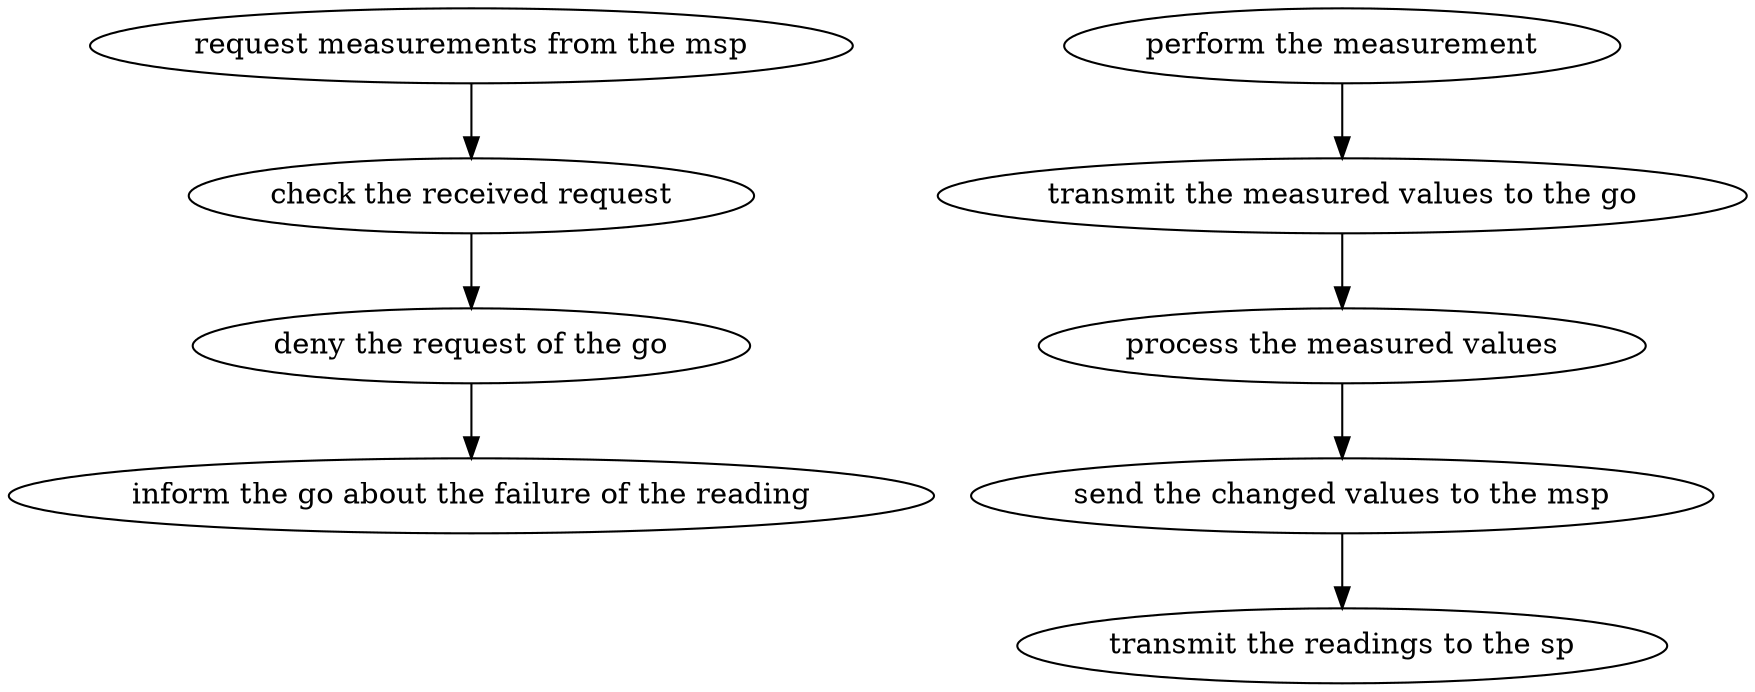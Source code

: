 strict digraph "doc-10.11" {
	graph [name="doc-10.11"];
	"request measurements from the msp"	[attrs="{'type': 'Activity', 'label': 'request measurements from the msp'}"];
	"check the received request"	[attrs="{'type': 'Activity', 'label': 'check the received request'}"];
	"request measurements from the msp" -> "check the received request"	[attrs="{'type': 'flow', 'label': 'flow'}"];
	"deny the request of the go"	[attrs="{'type': 'Activity', 'label': 'deny the request of the go'}"];
	"check the received request" -> "deny the request of the go"	[attrs="{'type': 'flow', 'label': 'flow'}"];
	"inform the go about the failure of the reading"	[attrs="{'type': 'Activity', 'label': 'inform the go about the failure of the reading'}"];
	"deny the request of the go" -> "inform the go about the failure of the reading"	[attrs="{'type': 'flow', 'label': 'flow'}"];
	"perform the measurement"	[attrs="{'type': 'Activity', 'label': 'perform the measurement'}"];
	"transmit the measured values to the go"	[attrs="{'type': 'Activity', 'label': 'transmit the measured values to the go'}"];
	"perform the measurement" -> "transmit the measured values to the go"	[attrs="{'type': 'flow', 'label': 'flow'}"];
	"process the measured values"	[attrs="{'type': 'Activity', 'label': 'process the measured values'}"];
	"transmit the measured values to the go" -> "process the measured values"	[attrs="{'type': 'flow', 'label': 'flow'}"];
	"send the changed values to the msp"	[attrs="{'type': 'Activity', 'label': 'send the changed values to the msp'}"];
	"process the measured values" -> "send the changed values to the msp"	[attrs="{'type': 'flow', 'label': 'flow'}"];
	"transmit the readings to the sp"	[attrs="{'type': 'Activity', 'label': 'transmit the readings to the sp'}"];
	"send the changed values to the msp" -> "transmit the readings to the sp"	[attrs="{'type': 'flow', 'label': 'flow'}"];
}
